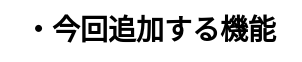 <mxfile version="20.8.23" type="github">
  <diagram name="ページ1" id="rAzauURtjCfnOe6KJn_9">
    <mxGraphModel dx="1245" dy="798" grid="1" gridSize="10" guides="1" tooltips="1" connect="1" arrows="1" fold="1" page="1" pageScale="1" pageWidth="1169" pageHeight="827" math="0" shadow="0">
      <root>
        <mxCell id="0" />
        <mxCell id="1" parent="0" />
        <mxCell id="-YldDuwyvT2NkhTNpXOh-1" value="・今回追加する機能" style="text;html=1;strokeColor=none;fillColor=none;align=center;verticalAlign=middle;whiteSpace=wrap;rounded=0;fontStyle=1;fontSize=14;" vertex="1" parent="1">
          <mxGeometry x="40" y="40" width="150" height="30" as="geometry" />
        </mxCell>
      </root>
    </mxGraphModel>
  </diagram>
</mxfile>
